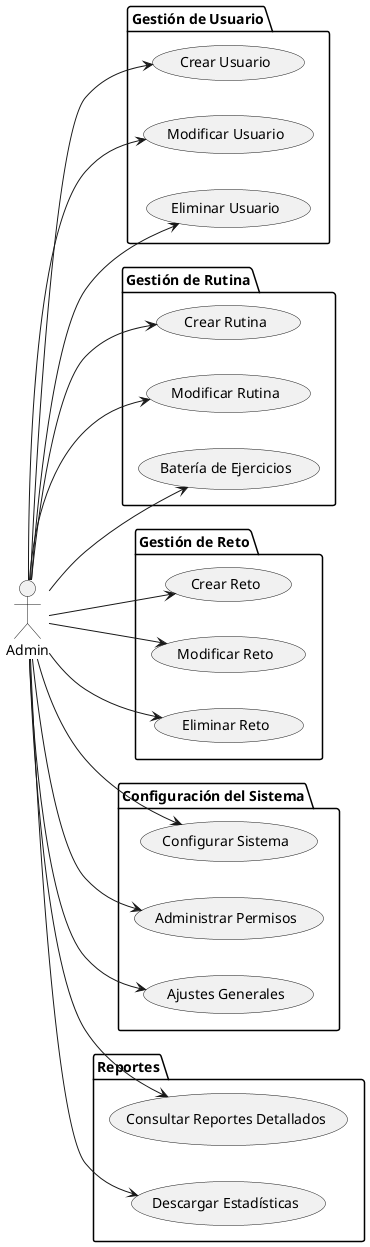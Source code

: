 @startuml
left to right direction

actor Admin

package "Gestión de Usuario" {
    usecase "Crear Usuario" as CrearUsuario
    usecase "Modificar Usuario" as ModificarUsuario
    usecase "Eliminar Usuario" as EliminarUsuario
}

package "Gestión de Rutina" {
    usecase "Crear Rutina" as CrearRutina
    usecase "Modificar Rutina" as ModificarRutina
    usecase "Batería de Ejercicios" as BateriaEjercicios
}

package "Gestión de Reto" {
    usecase "Crear Reto" as CrearReto
    usecase "Modificar Reto" as ModificarReto
    usecase "Eliminar Reto" as EliminarReto
}

package "Configuración del Sistema" {
    usecase "Configurar Sistema" as ConfigurarSistema
    usecase "Administrar Permisos" as AdministrarPermisos
    usecase "Ajustes Generales" as AjustesGenerales
}

package "Reportes" {
    usecase "Consultar Reportes Detallados" as ConsultarReportes
    usecase "Descargar Estadísticas" as DescargarEstadisticas
}

Admin --> CrearUsuario
Admin --> ModificarUsuario
Admin --> EliminarUsuario

Admin --> CrearRutina
Admin --> ModificarRutina
Admin --> BateriaEjercicios

Admin --> CrearReto
Admin --> ModificarReto
Admin --> EliminarReto

Admin --> ConfigurarSistema
Admin --> AdministrarPermisos
Admin --> AjustesGenerales

Admin --> ConsultarReportes
Admin --> DescargarEstadisticas

@enduml
